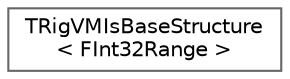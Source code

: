 digraph "Graphical Class Hierarchy"
{
 // INTERACTIVE_SVG=YES
 // LATEX_PDF_SIZE
  bgcolor="transparent";
  edge [fontname=Helvetica,fontsize=10,labelfontname=Helvetica,labelfontsize=10];
  node [fontname=Helvetica,fontsize=10,shape=box,height=0.2,width=0.4];
  rankdir="LR";
  Node0 [id="Node000000",label="TRigVMIsBaseStructure\l\< FInt32Range \>",height=0.2,width=0.4,color="grey40", fillcolor="white", style="filled",URL="$dc/db8/structTRigVMIsBaseStructure_3_01FInt32Range_01_4.html",tooltip=" "];
}
